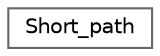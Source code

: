 digraph "Graphical Class Hierarchy"
{
 // LATEX_PDF_SIZE
  bgcolor="transparent";
  edge [fontname=Helvetica,fontsize=10,labelfontname=Helvetica,labelfontsize=10];
  node [fontname=Helvetica,fontsize=10,shape=box,height=0.2,width=0.4];
  rankdir="LR";
  Node0 [label="Short_path",height=0.2,width=0.4,color="grey40", fillcolor="white", style="filled",URL="$class_short__path.html",tooltip="The Short_path class is another routing algorithm for comparison."];
}
